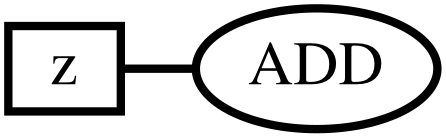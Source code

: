 graph G {
	node [fontname="Times", fontsize=30, penwidth=4]
	rankdir=LR;
	leaf[label="z", shape=box]
	leaf -- ADD [penwidth=4]
}
